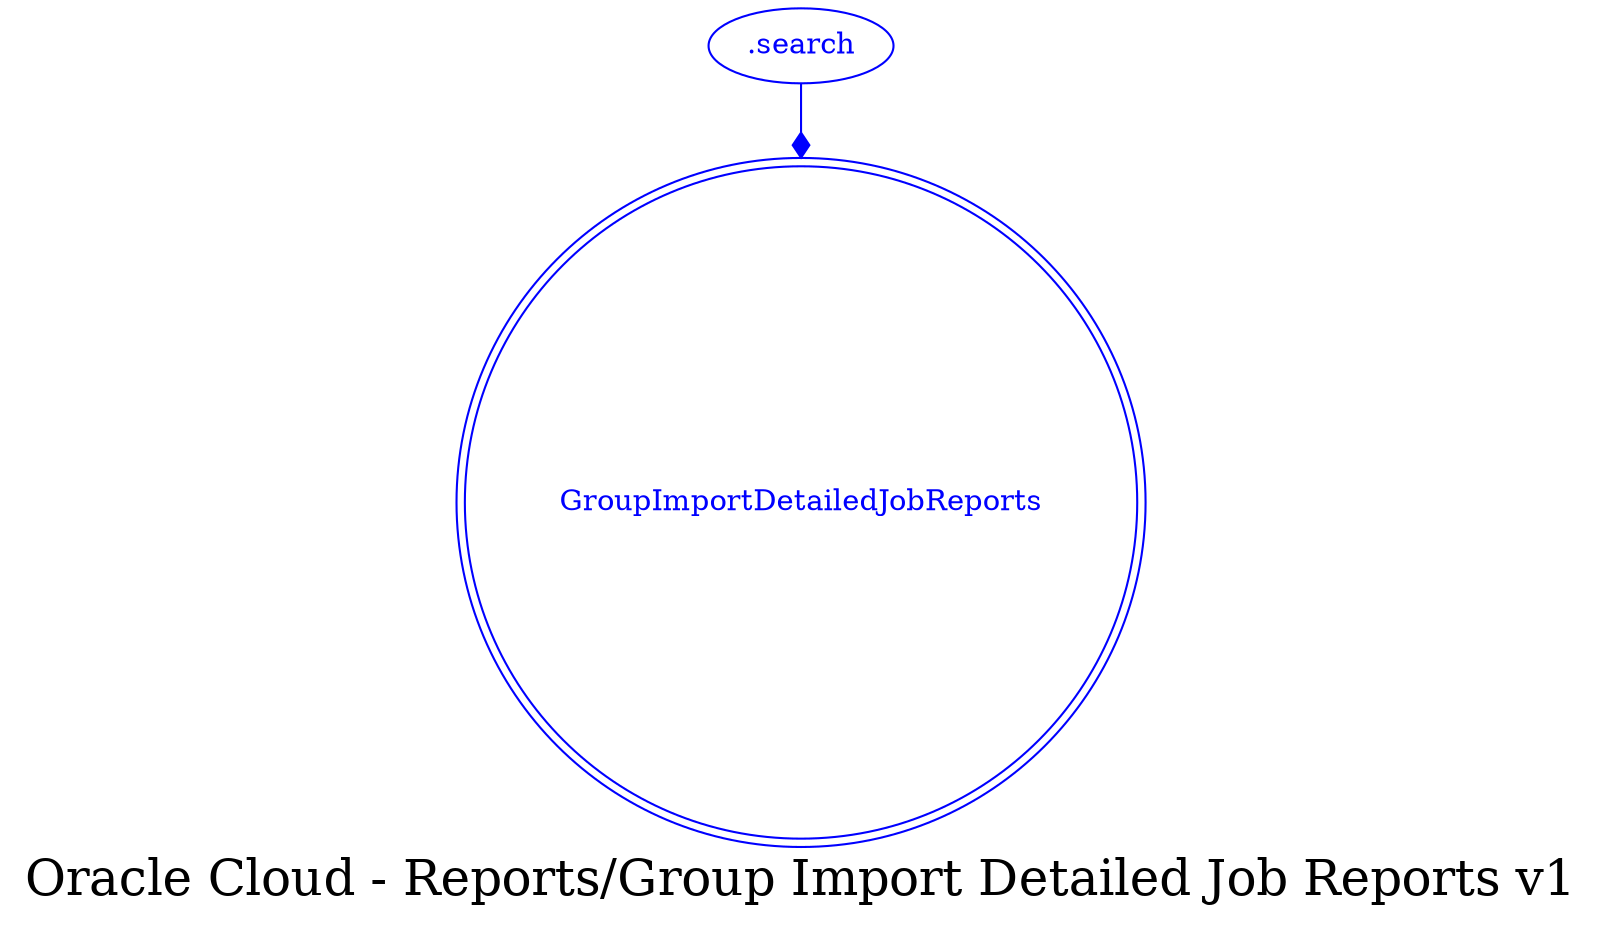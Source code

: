 digraph LexiconGraph {
graph[label="Oracle Cloud - Reports/Group Import Detailed Job Reports v1", fontsize=24]
splines=true
"GroupImportDetailedJobReports" [color=blue, fontcolor=blue, shape=doublecircle]
".search" -> "GroupImportDetailedJobReports" [color=blue, fontcolor=blue, arrowhead=diamond, arrowtail=none]
".search" [color=blue, fontcolor=blue, shape=ellipse]
}
